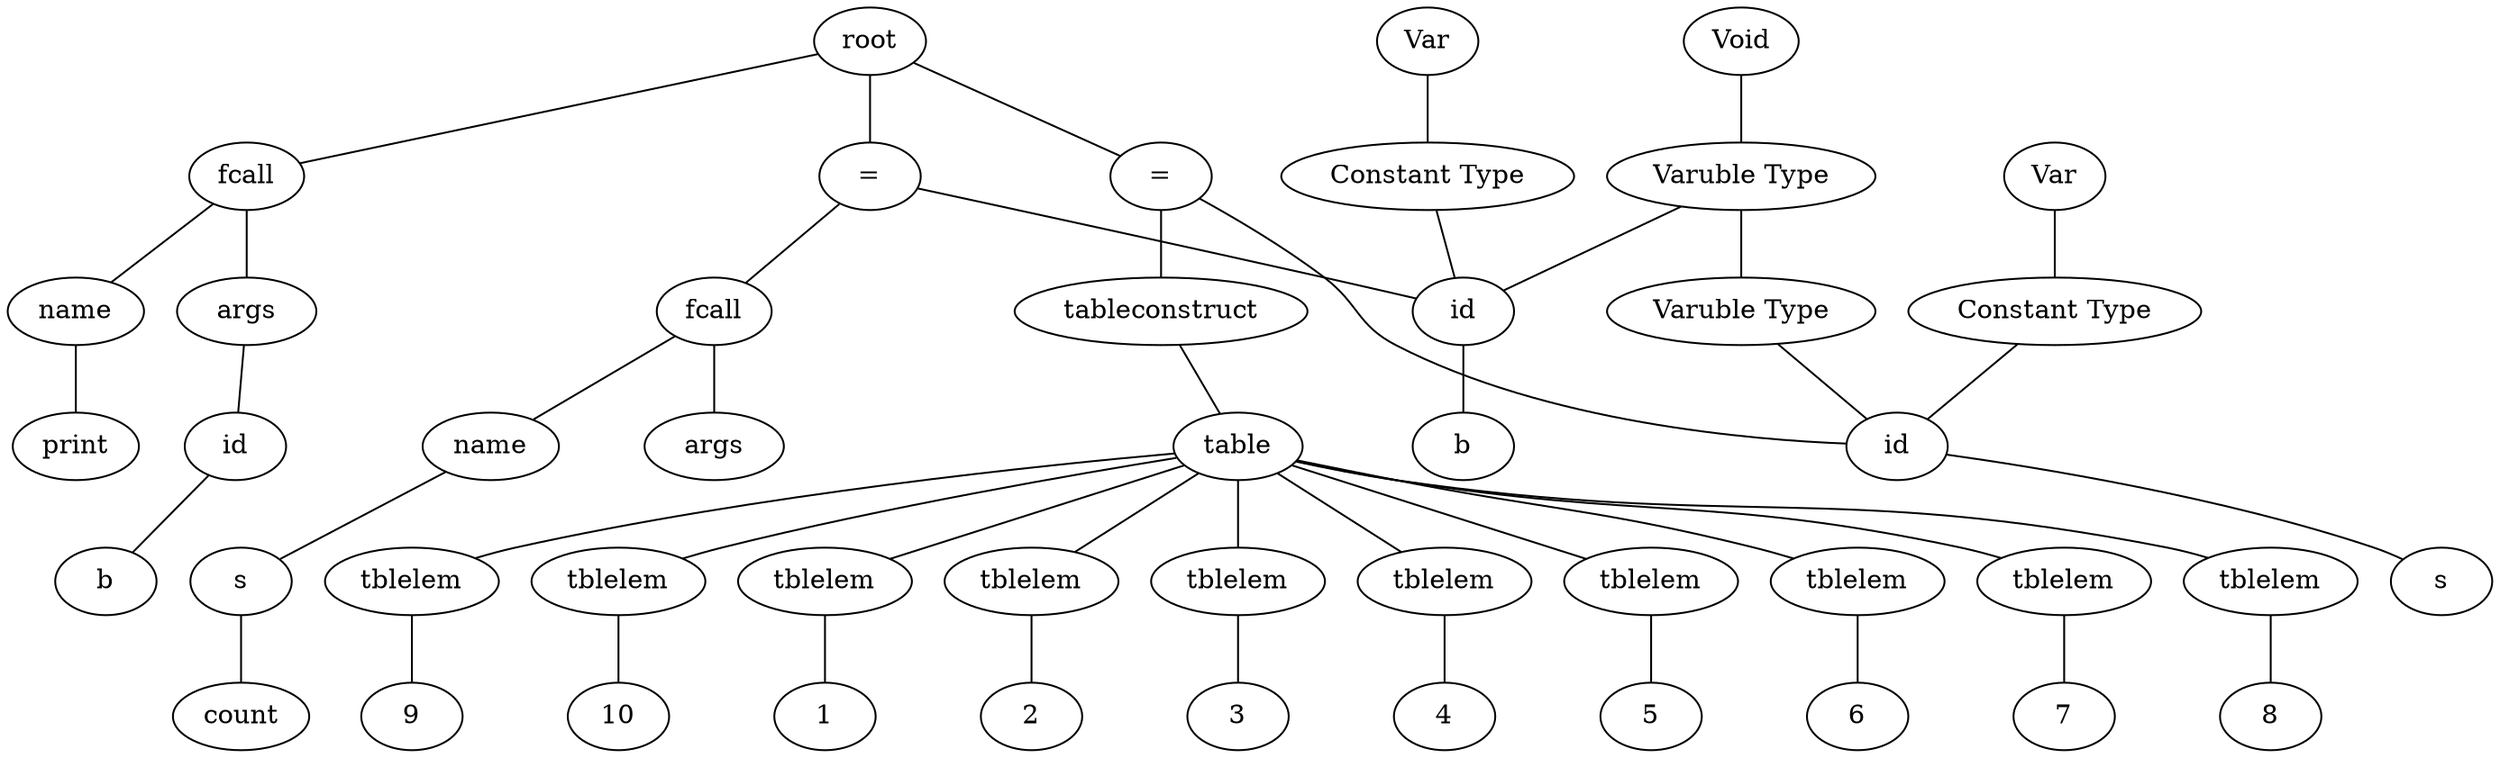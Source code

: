 graph graphname {
root;
assign0[label = "="];
root--assign0;
expr0[label = "id"];
assign0--expr0;
type0[label = "Varuble Type"];
type0--expr0;
type1[label = "Int"];
type1--type0;
consttype0[label = "Constant Type"];
consttype0--expr0;
consttype1[label = "Var"];
consttype1--consttype0;
expr1[label = "s"];
expr0--expr1;
expr2[label = "tableconstruct"];
assign0--expr2;
table0[label = "table"];
expr2--table0;
table00[label = "tblelem"];
table0--table00;
expr3[label = "1"];
table00--expr3;
table01[label = "tblelem"];
table0--table01;
expr4[label = "2"];
table01--expr4;
table02[label = "tblelem"];
table0--table02;
expr5[label = "3"];
table02--expr5;
table03[label = "tblelem"];
table0--table03;
expr6[label = "4"];
table03--expr6;
table04[label = "tblelem"];
table0--table04;
expr7[label = "5"];
table04--expr7;
table05[label = "tblelem"];
table0--table05;
expr8[label = "6"];
table05--expr8;
table06[label = "tblelem"];
table0--table06;
expr9[label = "7"];
table06--expr9;
table07[label = "tblelem"];
table0--table07;
expr10[label = "8"];
table07--expr10;
table08[label = "tblelem"];
table0--table08;
expr11[label = "9"];
table08--expr11;
table09[label = "tblelem"];
table0--table09;
expr12[label = "10"];
table09--expr12;
assign1[label = "="];
root--assign1;
expr13[label = "id"];
assign1--expr13;
type1[label = "Varuble Type"];
type1--expr13;
type2[label = "Void"];
type2--type1;
consttype2[label = "Constant Type"];
consttype2--expr13;
consttype3[label = "Var"];
consttype3--consttype2;
expr14[label = "b"];
expr13--expr14;
expr15[label = "fcall"];
assign1--expr15;
expr15name[label = "name"];
expr16[label = "s"];
expr15name--expr16;
expr17[label = "count"];
expr16--expr17;
expr15--expr15name;
expr15args[label = " args "];
expr15 -- expr15args;
expr18[label = "fcall"];
root--expr18;
expr18name[label = "name"];
expr19[label = "print"];
expr18name--expr19;
expr18--expr18name;
expr18args[label = " args "];
expr18 -- expr18args;
expr20[label = "id"];
expr18args--expr20;
expr21[label = "b"];
expr20--expr21;
}
